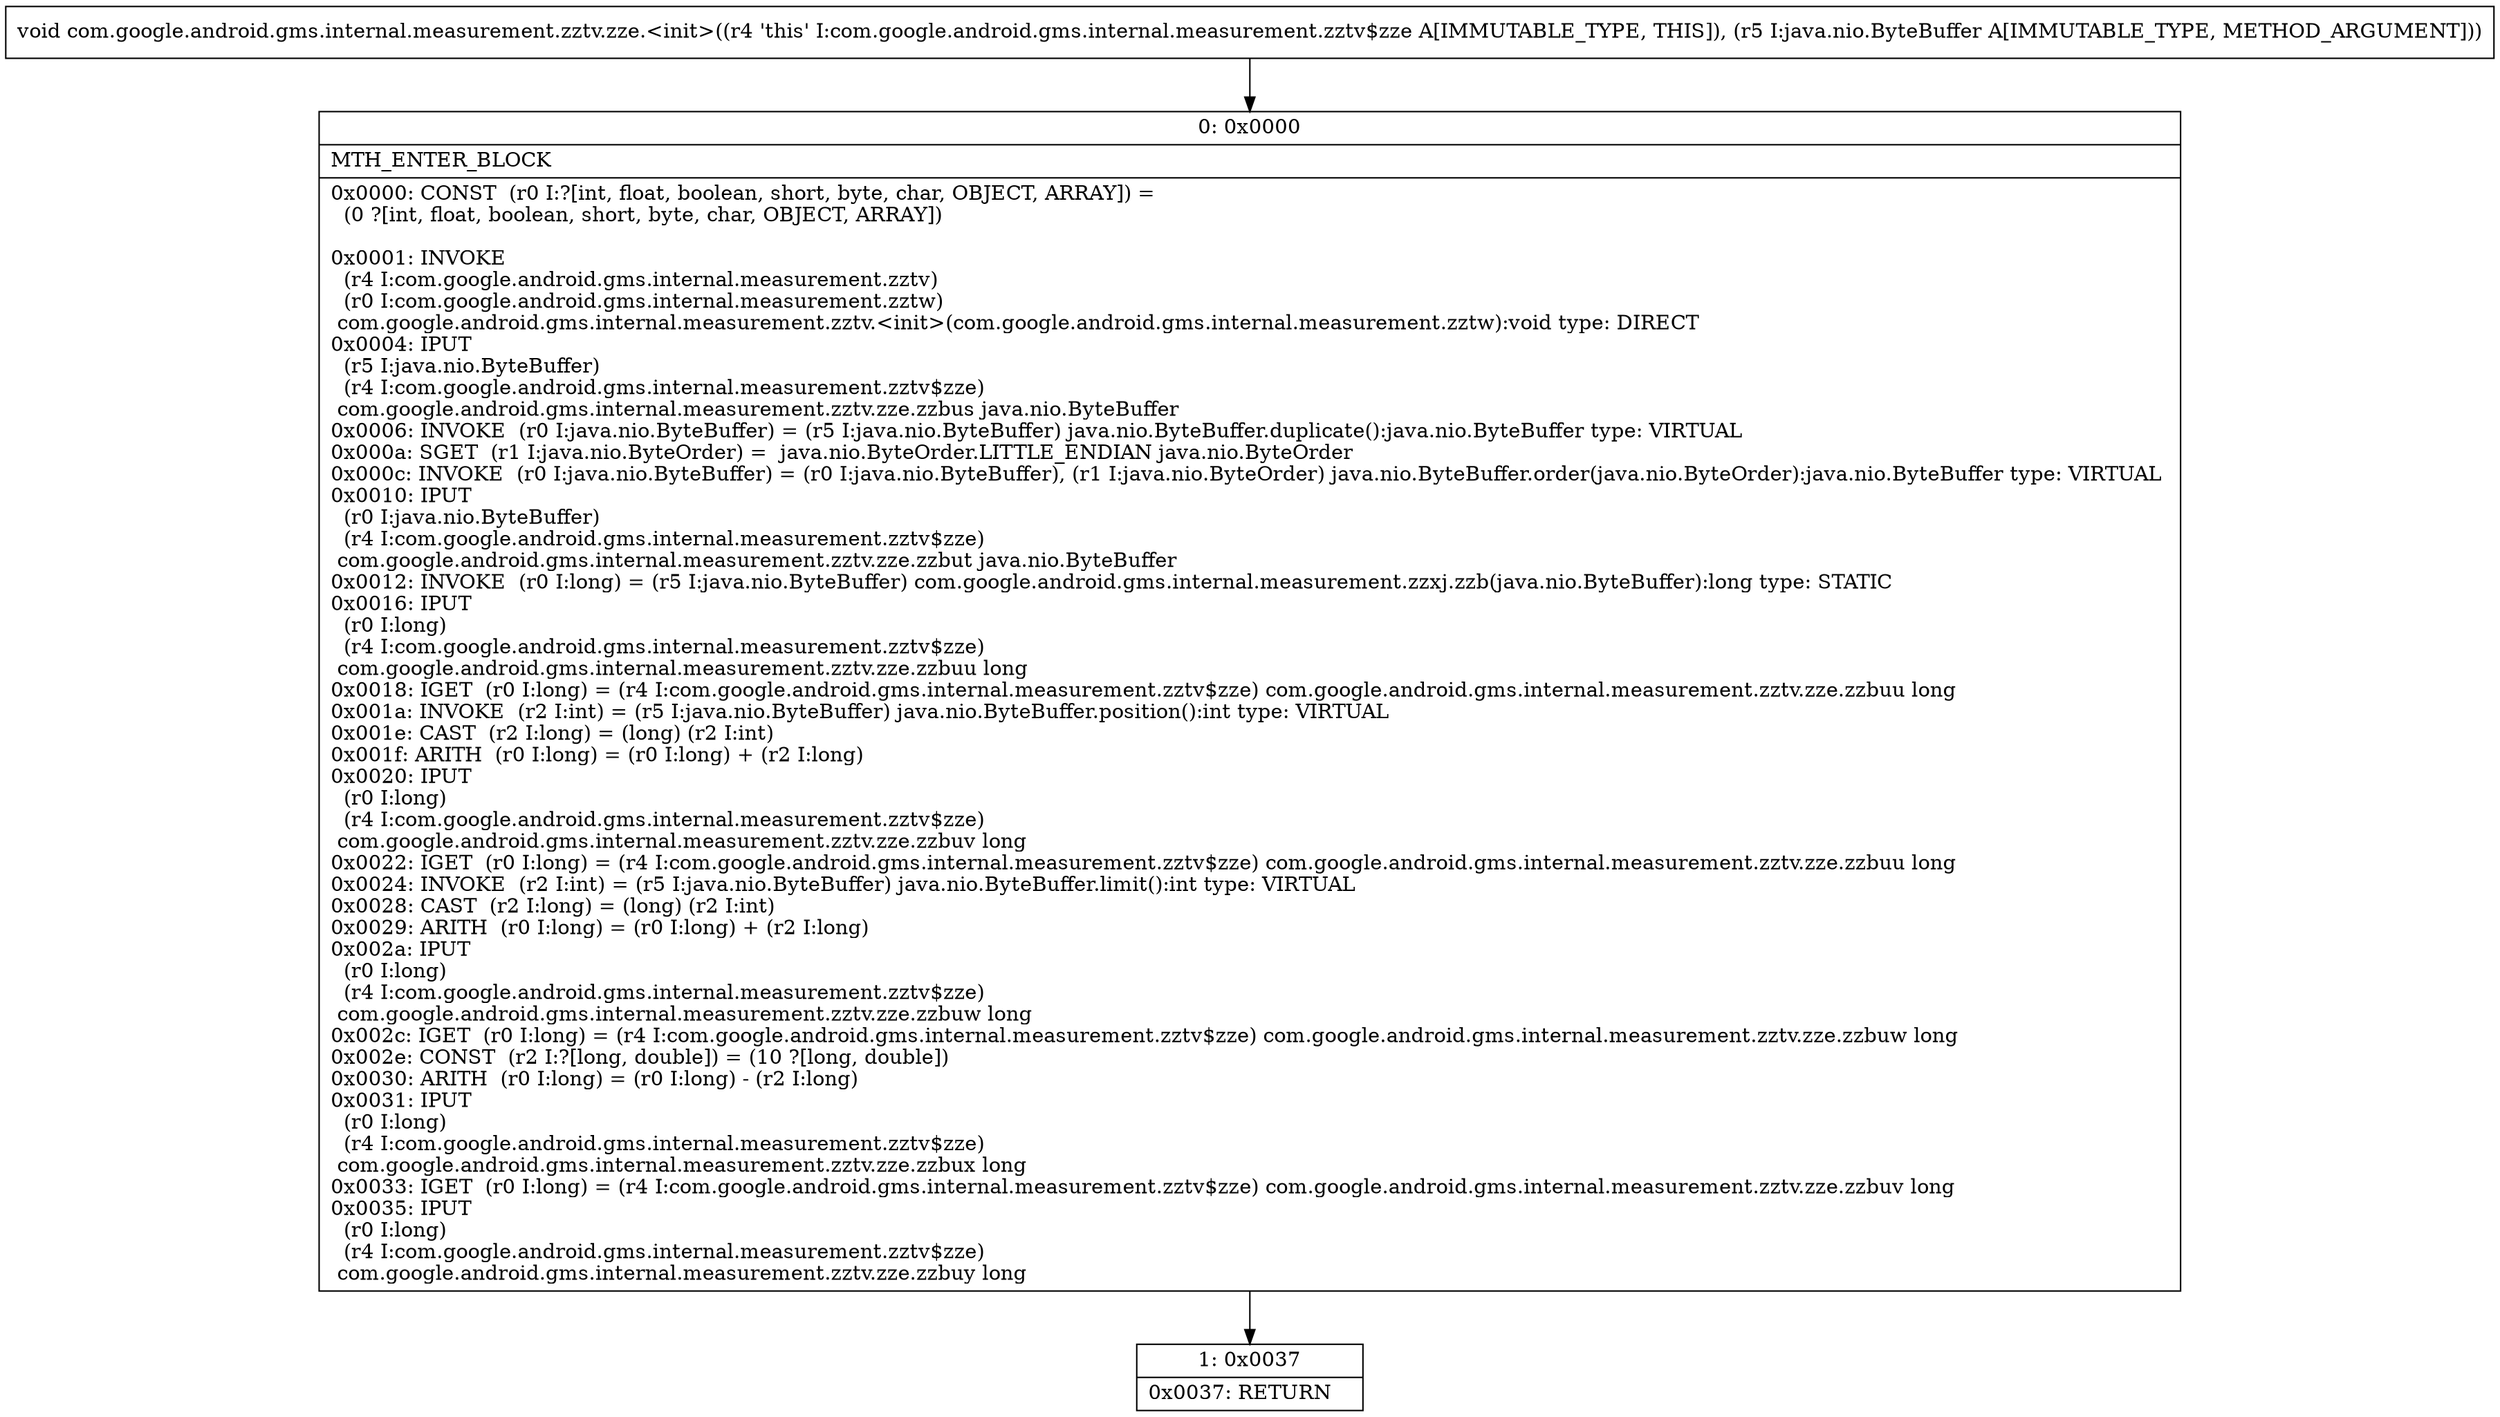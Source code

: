 digraph "CFG forcom.google.android.gms.internal.measurement.zztv.zze.\<init\>(Ljava\/nio\/ByteBuffer;)V" {
Node_0 [shape=record,label="{0\:\ 0x0000|MTH_ENTER_BLOCK\l|0x0000: CONST  (r0 I:?[int, float, boolean, short, byte, char, OBJECT, ARRAY]) = \l  (0 ?[int, float, boolean, short, byte, char, OBJECT, ARRAY])\l \l0x0001: INVOKE  \l  (r4 I:com.google.android.gms.internal.measurement.zztv)\l  (r0 I:com.google.android.gms.internal.measurement.zztw)\l com.google.android.gms.internal.measurement.zztv.\<init\>(com.google.android.gms.internal.measurement.zztw):void type: DIRECT \l0x0004: IPUT  \l  (r5 I:java.nio.ByteBuffer)\l  (r4 I:com.google.android.gms.internal.measurement.zztv$zze)\l com.google.android.gms.internal.measurement.zztv.zze.zzbus java.nio.ByteBuffer \l0x0006: INVOKE  (r0 I:java.nio.ByteBuffer) = (r5 I:java.nio.ByteBuffer) java.nio.ByteBuffer.duplicate():java.nio.ByteBuffer type: VIRTUAL \l0x000a: SGET  (r1 I:java.nio.ByteOrder) =  java.nio.ByteOrder.LITTLE_ENDIAN java.nio.ByteOrder \l0x000c: INVOKE  (r0 I:java.nio.ByteBuffer) = (r0 I:java.nio.ByteBuffer), (r1 I:java.nio.ByteOrder) java.nio.ByteBuffer.order(java.nio.ByteOrder):java.nio.ByteBuffer type: VIRTUAL \l0x0010: IPUT  \l  (r0 I:java.nio.ByteBuffer)\l  (r4 I:com.google.android.gms.internal.measurement.zztv$zze)\l com.google.android.gms.internal.measurement.zztv.zze.zzbut java.nio.ByteBuffer \l0x0012: INVOKE  (r0 I:long) = (r5 I:java.nio.ByteBuffer) com.google.android.gms.internal.measurement.zzxj.zzb(java.nio.ByteBuffer):long type: STATIC \l0x0016: IPUT  \l  (r0 I:long)\l  (r4 I:com.google.android.gms.internal.measurement.zztv$zze)\l com.google.android.gms.internal.measurement.zztv.zze.zzbuu long \l0x0018: IGET  (r0 I:long) = (r4 I:com.google.android.gms.internal.measurement.zztv$zze) com.google.android.gms.internal.measurement.zztv.zze.zzbuu long \l0x001a: INVOKE  (r2 I:int) = (r5 I:java.nio.ByteBuffer) java.nio.ByteBuffer.position():int type: VIRTUAL \l0x001e: CAST  (r2 I:long) = (long) (r2 I:int) \l0x001f: ARITH  (r0 I:long) = (r0 I:long) + (r2 I:long) \l0x0020: IPUT  \l  (r0 I:long)\l  (r4 I:com.google.android.gms.internal.measurement.zztv$zze)\l com.google.android.gms.internal.measurement.zztv.zze.zzbuv long \l0x0022: IGET  (r0 I:long) = (r4 I:com.google.android.gms.internal.measurement.zztv$zze) com.google.android.gms.internal.measurement.zztv.zze.zzbuu long \l0x0024: INVOKE  (r2 I:int) = (r5 I:java.nio.ByteBuffer) java.nio.ByteBuffer.limit():int type: VIRTUAL \l0x0028: CAST  (r2 I:long) = (long) (r2 I:int) \l0x0029: ARITH  (r0 I:long) = (r0 I:long) + (r2 I:long) \l0x002a: IPUT  \l  (r0 I:long)\l  (r4 I:com.google.android.gms.internal.measurement.zztv$zze)\l com.google.android.gms.internal.measurement.zztv.zze.zzbuw long \l0x002c: IGET  (r0 I:long) = (r4 I:com.google.android.gms.internal.measurement.zztv$zze) com.google.android.gms.internal.measurement.zztv.zze.zzbuw long \l0x002e: CONST  (r2 I:?[long, double]) = (10 ?[long, double]) \l0x0030: ARITH  (r0 I:long) = (r0 I:long) \- (r2 I:long) \l0x0031: IPUT  \l  (r0 I:long)\l  (r4 I:com.google.android.gms.internal.measurement.zztv$zze)\l com.google.android.gms.internal.measurement.zztv.zze.zzbux long \l0x0033: IGET  (r0 I:long) = (r4 I:com.google.android.gms.internal.measurement.zztv$zze) com.google.android.gms.internal.measurement.zztv.zze.zzbuv long \l0x0035: IPUT  \l  (r0 I:long)\l  (r4 I:com.google.android.gms.internal.measurement.zztv$zze)\l com.google.android.gms.internal.measurement.zztv.zze.zzbuy long \l}"];
Node_1 [shape=record,label="{1\:\ 0x0037|0x0037: RETURN   \l}"];
MethodNode[shape=record,label="{void com.google.android.gms.internal.measurement.zztv.zze.\<init\>((r4 'this' I:com.google.android.gms.internal.measurement.zztv$zze A[IMMUTABLE_TYPE, THIS]), (r5 I:java.nio.ByteBuffer A[IMMUTABLE_TYPE, METHOD_ARGUMENT])) }"];
MethodNode -> Node_0;
Node_0 -> Node_1;
}

